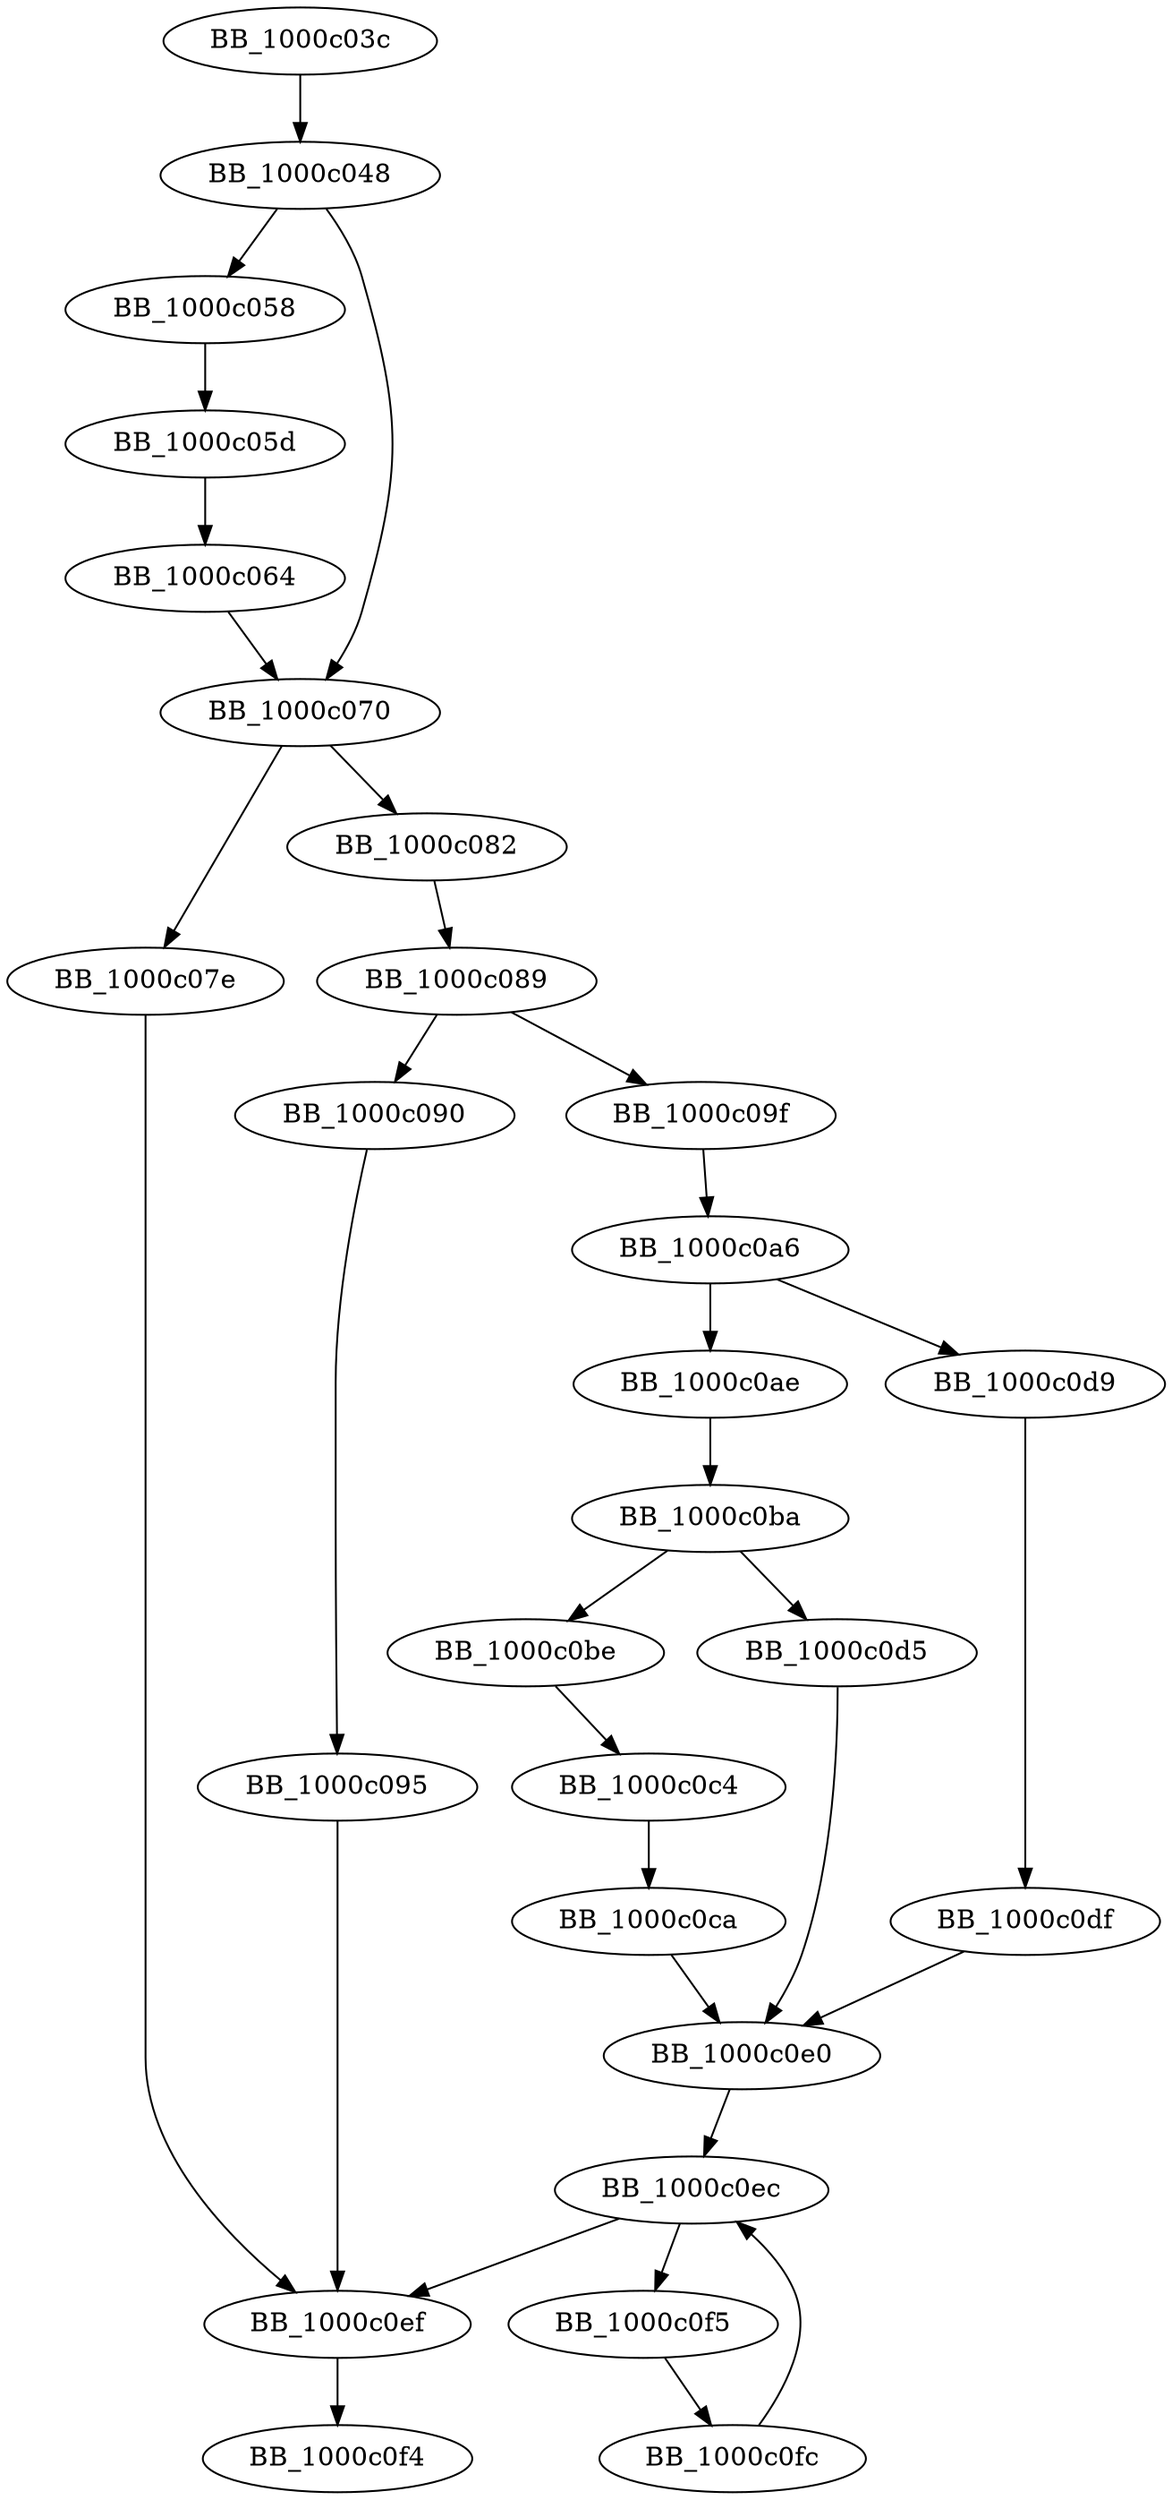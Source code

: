 DiGraph __mtinitlocknum{
BB_1000c03c->BB_1000c048
BB_1000c048->BB_1000c058
BB_1000c048->BB_1000c070
BB_1000c058->BB_1000c05d
BB_1000c05d->BB_1000c064
BB_1000c064->BB_1000c070
BB_1000c070->BB_1000c07e
BB_1000c070->BB_1000c082
BB_1000c07e->BB_1000c0ef
BB_1000c082->BB_1000c089
BB_1000c089->BB_1000c090
BB_1000c089->BB_1000c09f
BB_1000c090->BB_1000c095
BB_1000c095->BB_1000c0ef
BB_1000c09f->BB_1000c0a6
BB_1000c0a6->BB_1000c0ae
BB_1000c0a6->BB_1000c0d9
BB_1000c0ae->BB_1000c0ba
BB_1000c0ba->BB_1000c0be
BB_1000c0ba->BB_1000c0d5
BB_1000c0be->BB_1000c0c4
BB_1000c0c4->BB_1000c0ca
BB_1000c0ca->BB_1000c0e0
BB_1000c0d5->BB_1000c0e0
BB_1000c0d9->BB_1000c0df
BB_1000c0df->BB_1000c0e0
BB_1000c0e0->BB_1000c0ec
BB_1000c0ec->BB_1000c0ef
BB_1000c0ec->BB_1000c0f5
BB_1000c0ef->BB_1000c0f4
BB_1000c0f5->BB_1000c0fc
BB_1000c0fc->BB_1000c0ec
}
